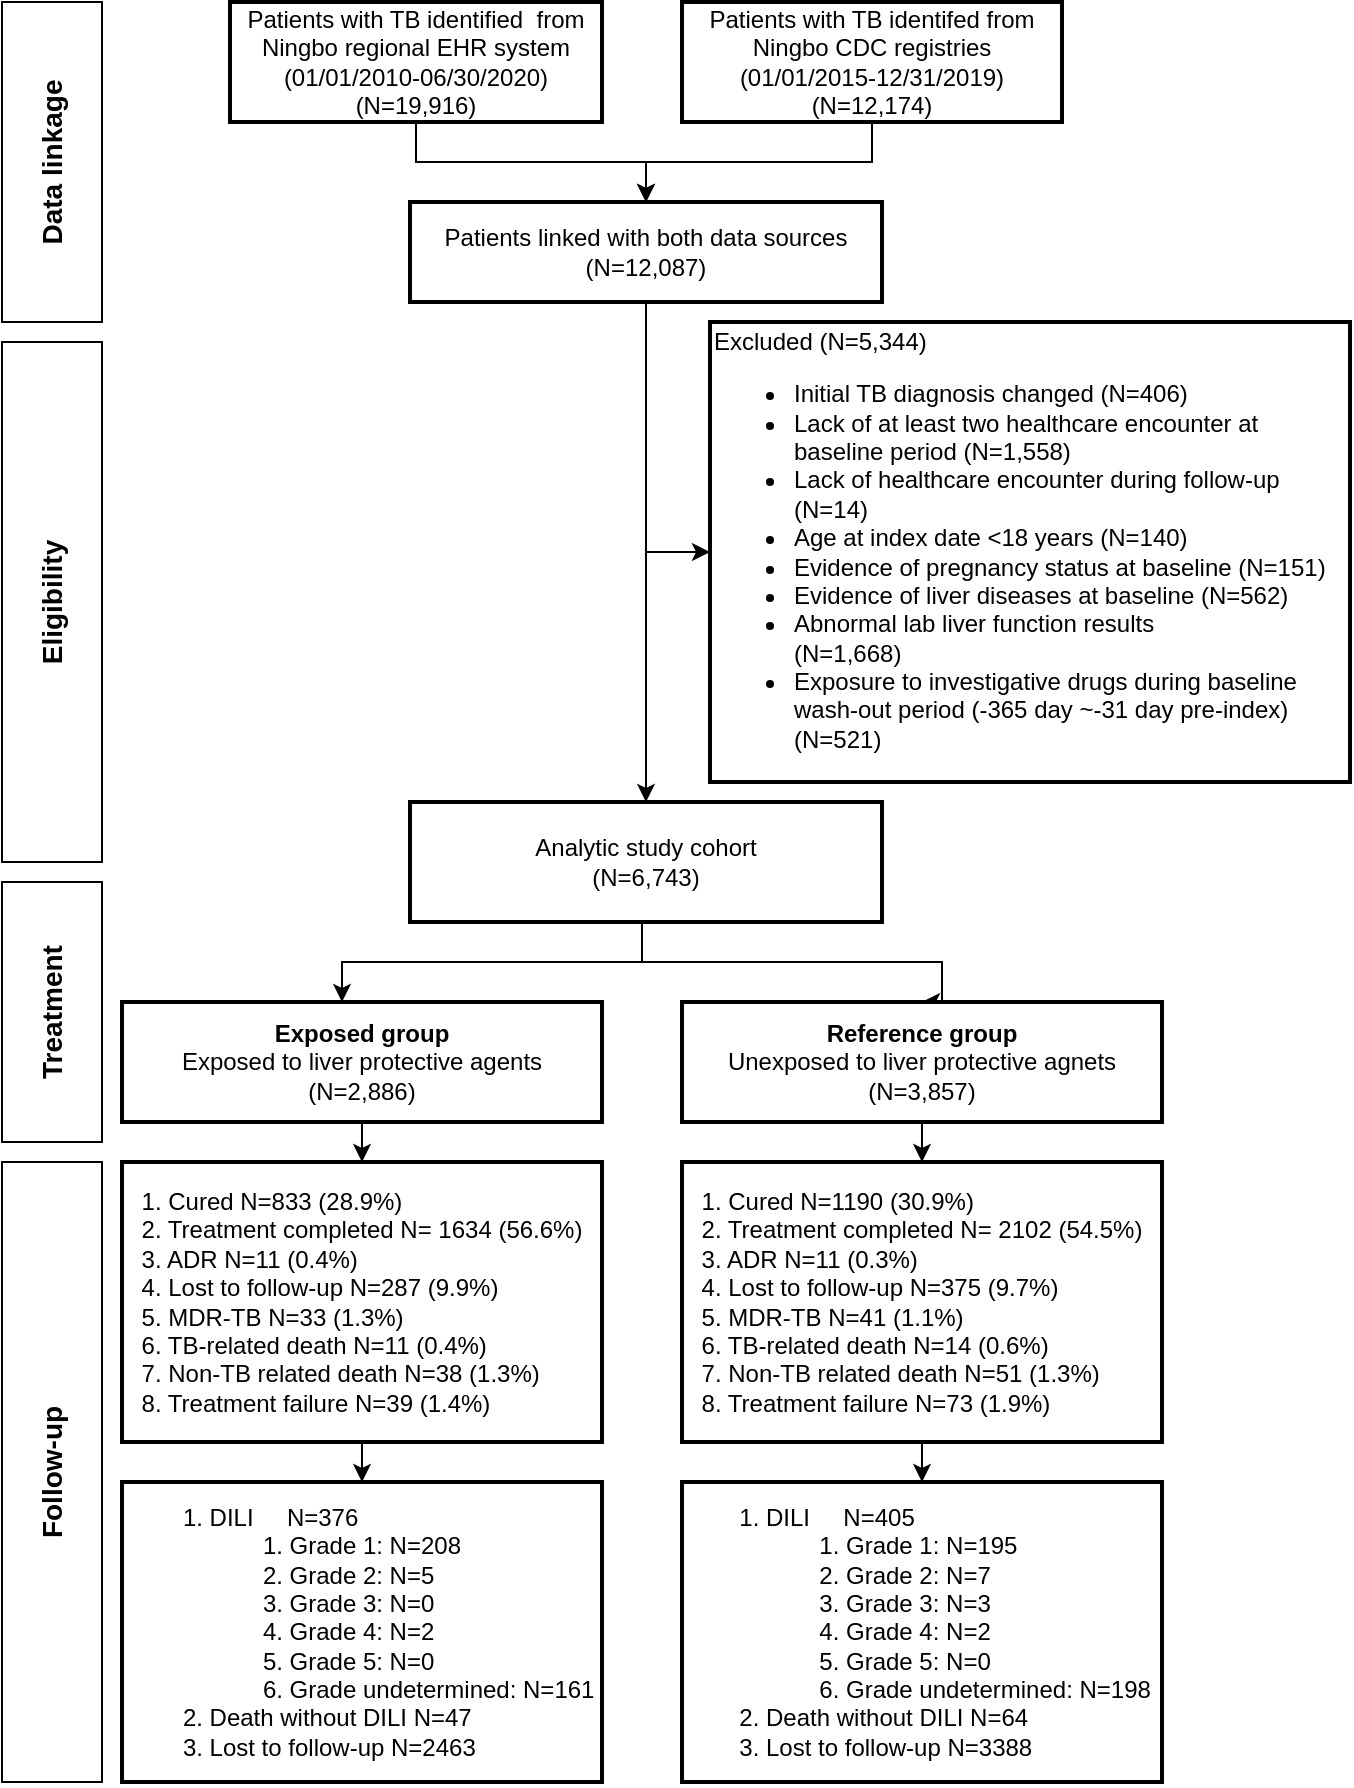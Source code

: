 <mxfile version="13.9.1" type="github">
  <diagram id="uHvE_O8O9B5TAk8AYGmk" name="Page-1">
    <mxGraphModel dx="1422" dy="763" grid="1" gridSize="10" guides="1" tooltips="1" connect="1" arrows="1" fold="1" page="1" pageScale="1" pageWidth="827" pageHeight="1169" math="0" shadow="0">
      <root>
        <mxCell id="0" />
        <mxCell id="1" parent="0" />
        <mxCell id="o0szKlHt9puFOY36pzJz-43" value="" style="edgeStyle=orthogonalEdgeStyle;rounded=0;orthogonalLoop=1;jettySize=auto;html=1;exitX=0.5;exitY=1;exitDx=0;exitDy=0;" parent="1" target="o0szKlHt9puFOY36pzJz-42" edge="1" source="3JXMQ5Bp0BYpiOlJHczw-12">
          <mxGeometry relative="1" as="geometry">
            <mxPoint x="340" y="510" as="sourcePoint" />
            <Array as="points">
              <mxPoint x="340" y="500" />
              <mxPoint x="340" y="520" />
              <mxPoint x="190" y="520" />
            </Array>
          </mxGeometry>
        </mxCell>
        <mxCell id="o0szKlHt9puFOY36pzJz-41" style="edgeStyle=orthogonalEdgeStyle;rounded=0;orthogonalLoop=1;jettySize=auto;html=1;exitX=0.5;exitY=1;exitDx=0;exitDy=0;entryX=0.5;entryY=0;entryDx=0;entryDy=0;" parent="1" target="JQ605SI2x8LaLIvw7eop-1" edge="1" source="3JXMQ5Bp0BYpiOlJHczw-12">
          <mxGeometry relative="1" as="geometry">
            <mxPoint x="340" y="520" as="sourcePoint" />
            <Array as="points">
              <mxPoint x="340" y="500" />
              <mxPoint x="340" y="520" />
              <mxPoint x="490" y="520" />
            </Array>
            <mxPoint x="500" y="540" as="targetPoint" />
          </mxGeometry>
        </mxCell>
        <mxCell id="JQ605SI2x8LaLIvw7eop-3" value="" style="edgeStyle=orthogonalEdgeStyle;rounded=0;orthogonalLoop=1;jettySize=auto;html=1;" parent="1" source="o0szKlHt9puFOY36pzJz-42" target="JQ605SI2x8LaLIvw7eop-2" edge="1">
          <mxGeometry relative="1" as="geometry" />
        </mxCell>
        <mxCell id="o0szKlHt9puFOY36pzJz-42" value="&lt;div&gt;&lt;b&gt;Exposed group&lt;/b&gt;&lt;/div&gt;&lt;div&gt;Exposed to liver protective agents&lt;/div&gt;&lt;div&gt;(N=2,886)&lt;br&gt;&lt;/div&gt;" style="rounded=0;whiteSpace=wrap;html=1;strokeWidth=2;" parent="1" vertex="1">
          <mxGeometry x="80" y="540" width="240" height="60" as="geometry" />
        </mxCell>
        <mxCell id="JQ605SI2x8LaLIvw7eop-9" value="" style="edgeStyle=orthogonalEdgeStyle;rounded=0;orthogonalLoop=1;jettySize=auto;html=1;entryX=0.5;entryY=0;entryDx=0;entryDy=0;" parent="1" source="JQ605SI2x8LaLIvw7eop-1" target="JQ605SI2x8LaLIvw7eop-8" edge="1">
          <mxGeometry relative="1" as="geometry" />
        </mxCell>
        <mxCell id="JQ605SI2x8LaLIvw7eop-1" value="&lt;div&gt;&lt;b&gt;Reference group&lt;/b&gt;&lt;/div&gt;&lt;div&gt;Unexposed to liver protective agnets&lt;/div&gt;&lt;div&gt;(N=3,857)&lt;br&gt;&lt;/div&gt;" style="rounded=0;whiteSpace=wrap;html=1;strokeWidth=2;" parent="1" vertex="1">
          <mxGeometry x="360" y="540" width="240" height="60" as="geometry" />
        </mxCell>
        <mxCell id="JQ605SI2x8LaLIvw7eop-11" value="" style="edgeStyle=orthogonalEdgeStyle;rounded=0;orthogonalLoop=1;jettySize=auto;html=1;" parent="1" source="JQ605SI2x8LaLIvw7eop-2" target="JQ605SI2x8LaLIvw7eop-10" edge="1">
          <mxGeometry relative="1" as="geometry" />
        </mxCell>
        <mxCell id="JQ605SI2x8LaLIvw7eop-2" value="&lt;div align=&quot;left&quot;&gt;1. Cured N=833 (28.9%)&lt;/div&gt;&lt;div align=&quot;left&quot;&gt;2. Treatment completed N= 1634 (56.6%)&lt;/div&gt;&lt;div align=&quot;left&quot;&gt;3. ADR N=11 (0.4%)&lt;/div&gt;&lt;div align=&quot;left&quot;&gt;4. Lost to follow-up N=287 (9.9%)&lt;/div&gt;&lt;div align=&quot;left&quot;&gt;5. MDR-TB N=33 (1.3%)&lt;/div&gt;&lt;div align=&quot;left&quot;&gt;6. TB-related death N=11 (0.4%)&lt;/div&gt;&lt;div align=&quot;left&quot;&gt;7. Non-TB related death N=38 (1.3%)&lt;/div&gt;&lt;div align=&quot;left&quot;&gt;8. Treatment failure N=39 (1.4%)&lt;/div&gt;" style="rounded=0;whiteSpace=wrap;html=1;strokeWidth=2;" parent="1" vertex="1">
          <mxGeometry x="80" y="620" width="240" height="140" as="geometry" />
        </mxCell>
        <mxCell id="JQ605SI2x8LaLIvw7eop-13" value="" style="edgeStyle=orthogonalEdgeStyle;rounded=0;orthogonalLoop=1;jettySize=auto;html=1;" parent="1" source="JQ605SI2x8LaLIvw7eop-8" target="JQ605SI2x8LaLIvw7eop-12" edge="1">
          <mxGeometry relative="1" as="geometry" />
        </mxCell>
        <mxCell id="JQ605SI2x8LaLIvw7eop-8" value="&lt;div align=&quot;left&quot;&gt;1. Cured N=1190 (30.9%)&lt;/div&gt;&lt;div align=&quot;left&quot;&gt;2. Treatment completed N= 2102 (54.5%)&lt;/div&gt;&lt;div align=&quot;left&quot;&gt;3. ADR N=11 (0.3%)&lt;/div&gt;&lt;div align=&quot;left&quot;&gt;4. Lost to follow-up N=375 (9.7%)&lt;/div&gt;&lt;div align=&quot;left&quot;&gt;5. MDR-TB N=41 (1.1%)&lt;/div&gt;&lt;div align=&quot;left&quot;&gt;6. TB-related death N=14 (0.6%)&lt;/div&gt;&lt;div align=&quot;left&quot;&gt;7. Non-TB related death N=51 (1.3%)&lt;/div&gt;&lt;div align=&quot;left&quot;&gt;8. Treatment failure N=73 (1.9%)&lt;/div&gt;" style="rounded=0;whiteSpace=wrap;html=1;strokeWidth=2;" parent="1" vertex="1">
          <mxGeometry x="360" y="620" width="240" height="140" as="geometry" />
        </mxCell>
        <mxCell id="JQ605SI2x8LaLIvw7eop-10" value="&lt;div align=&quot;left&quot;&gt;&lt;ol&gt;&lt;li&gt;DILI&amp;nbsp;&amp;nbsp;&amp;nbsp;&amp;nbsp; N=376&lt;/li&gt;&lt;ol&gt;&lt;li&gt;Grade 1: N=208&lt;/li&gt;&lt;li&gt;Grade 2: N=5&lt;/li&gt;&lt;li&gt;Grade 3: N=0&lt;/li&gt;&lt;li&gt;Grade 4: N=2&lt;/li&gt;&lt;li&gt;Grade 5: N=0&lt;/li&gt;&lt;li&gt;Grade undetermined: N=161&lt;br&gt;&lt;/li&gt;&lt;/ol&gt;&lt;li&gt;Death without DILI N=47&lt;/li&gt;&lt;li&gt;Lost to follow-up N=2463&lt;/li&gt;&lt;/ol&gt;&lt;/div&gt;" style="rounded=0;whiteSpace=wrap;html=1;strokeWidth=2;" parent="1" vertex="1">
          <mxGeometry x="80" y="780" width="240" height="150" as="geometry" />
        </mxCell>
        <mxCell id="JQ605SI2x8LaLIvw7eop-12" value="&lt;div align=&quot;left&quot;&gt;&lt;ol&gt;&lt;li&gt;DILI&amp;nbsp;&amp;nbsp;&amp;nbsp;&amp;nbsp; N=405&lt;/li&gt;&lt;ol&gt;&lt;li&gt;Grade 1: N=195&lt;/li&gt;&lt;li&gt;Grade 2: N=7&lt;/li&gt;&lt;li&gt;Grade 3: N=3&lt;/li&gt;&lt;li&gt;Grade 4: N=2&lt;/li&gt;&lt;li&gt;Grade 5: N=0&lt;/li&gt;&lt;li&gt;Grade undetermined: N=198&lt;br&gt;&lt;/li&gt;&lt;/ol&gt;&lt;li&gt;Death without DILI N=64&lt;/li&gt;&lt;li&gt;Lost to follow-up N=3388&lt;/li&gt;&lt;/ol&gt;&lt;/div&gt;" style="rounded=0;whiteSpace=wrap;html=1;strokeWidth=2;align=left;" parent="1" vertex="1">
          <mxGeometry x="360" y="780" width="240" height="150" as="geometry" />
        </mxCell>
        <mxCell id="3JXMQ5Bp0BYpiOlJHczw-1" value="&lt;font style=&quot;font-size: 14px&quot;&gt;&lt;b&gt;Eligibility&lt;/b&gt;&lt;/font&gt;" style="rounded=0;whiteSpace=wrap;html=1;horizontal=0;" vertex="1" parent="1">
          <mxGeometry x="20" y="210" width="50" height="260" as="geometry" />
        </mxCell>
        <mxCell id="3JXMQ5Bp0BYpiOlJHczw-2" value="&lt;font style=&quot;font-size: 14px&quot;&gt;&lt;b&gt;Data linkage&lt;/b&gt;&lt;/font&gt;" style="rounded=0;whiteSpace=wrap;html=1;horizontal=0;" vertex="1" parent="1">
          <mxGeometry x="20" y="40" width="50" height="160" as="geometry" />
        </mxCell>
        <mxCell id="3JXMQ5Bp0BYpiOlJHczw-3" value="&lt;b&gt;&lt;font style=&quot;font-size: 14px&quot;&gt;Follow-up&lt;/font&gt;&lt;/b&gt;" style="rounded=0;whiteSpace=wrap;html=1;horizontal=0;" vertex="1" parent="1">
          <mxGeometry x="20" y="620" width="50" height="310" as="geometry" />
        </mxCell>
        <mxCell id="3JXMQ5Bp0BYpiOlJHczw-4" style="edgeStyle=orthogonalEdgeStyle;rounded=0;orthogonalLoop=1;jettySize=auto;html=1;exitX=0.5;exitY=1;exitDx=0;exitDy=0;entryX=0.5;entryY=0;entryDx=0;entryDy=0;" edge="1" parent="1" source="3JXMQ5Bp0BYpiOlJHczw-5" target="3JXMQ5Bp0BYpiOlJHczw-10">
          <mxGeometry relative="1" as="geometry">
            <mxPoint x="334" y="140" as="targetPoint" />
            <mxPoint x="194" y="120" as="sourcePoint" />
          </mxGeometry>
        </mxCell>
        <mxCell id="3JXMQ5Bp0BYpiOlJHczw-5" value="&lt;div&gt;Patients with TB identified&amp;nbsp; from &lt;br&gt;&lt;/div&gt;&lt;div&gt;Ningbo regional EHR system&lt;br&gt;&lt;/div&gt;&lt;div&gt;(01/01/2010-06/30/2020)&lt;/div&gt;&lt;div&gt;&lt;div&gt;(N=19,916)&lt;/div&gt;&lt;/div&gt;" style="rounded=0;whiteSpace=wrap;html=1;strokeWidth=2;" vertex="1" parent="1">
          <mxGeometry x="134" y="40" width="186" height="60" as="geometry" />
        </mxCell>
        <mxCell id="3JXMQ5Bp0BYpiOlJHczw-6" style="edgeStyle=orthogonalEdgeStyle;rounded=0;orthogonalLoop=1;jettySize=auto;html=1;exitX=0.5;exitY=1;exitDx=0;exitDy=0;entryX=0.5;entryY=0;entryDx=0;entryDy=0;" edge="1" parent="1" source="3JXMQ5Bp0BYpiOlJHczw-7" target="3JXMQ5Bp0BYpiOlJHczw-10">
          <mxGeometry relative="1" as="geometry">
            <mxPoint x="334" y="140" as="targetPoint" />
          </mxGeometry>
        </mxCell>
        <mxCell id="3JXMQ5Bp0BYpiOlJHczw-7" value="&lt;div&gt;Patients with TB identifed from Ningbo CDC registries&lt;/div&gt;&lt;div&gt;(01/01/2015-12/31/2019)&lt;br&gt;&lt;/div&gt;&lt;div&gt;(N=12,174)&lt;br&gt;&lt;/div&gt;" style="rounded=0;whiteSpace=wrap;html=1;strokeWidth=2;" vertex="1" parent="1">
          <mxGeometry x="360" y="40" width="190" height="60" as="geometry" />
        </mxCell>
        <mxCell id="3JXMQ5Bp0BYpiOlJHczw-8" value="" style="edgeStyle=orthogonalEdgeStyle;rounded=0;orthogonalLoop=1;jettySize=auto;html=1;entryX=0.5;entryY=0;entryDx=0;entryDy=0;" edge="1" parent="1" source="3JXMQ5Bp0BYpiOlJHczw-10" target="3JXMQ5Bp0BYpiOlJHczw-12">
          <mxGeometry relative="1" as="geometry">
            <mxPoint x="334" y="240" as="targetPoint" />
          </mxGeometry>
        </mxCell>
        <mxCell id="3JXMQ5Bp0BYpiOlJHczw-9" style="edgeStyle=orthogonalEdgeStyle;rounded=0;orthogonalLoop=1;jettySize=auto;html=1;exitX=0.5;exitY=1;exitDx=0;exitDy=0;entryX=0;entryY=0.5;entryDx=0;entryDy=0;" edge="1" parent="1" source="3JXMQ5Bp0BYpiOlJHczw-10" target="3JXMQ5Bp0BYpiOlJHczw-11">
          <mxGeometry relative="1" as="geometry" />
        </mxCell>
        <mxCell id="3JXMQ5Bp0BYpiOlJHczw-10" value="&lt;div&gt;Patients linked with both data sources&lt;br&gt;&lt;/div&gt;&lt;div&gt;(N=12,087)&lt;br&gt;&lt;/div&gt;" style="rounded=0;whiteSpace=wrap;html=1;strokeWidth=2;" vertex="1" parent="1">
          <mxGeometry x="224" y="140" width="236" height="50" as="geometry" />
        </mxCell>
        <mxCell id="3JXMQ5Bp0BYpiOlJHczw-11" value="&lt;div align=&quot;left&quot;&gt;Excluded (N=5,344)&lt;/div&gt;&lt;ul&gt;&lt;li&gt;Initial TB diagnosis changed (N=406)&lt;/li&gt;&lt;li&gt;Lack of at least two healthcare encounter at baseline period (N=1,558)&lt;/li&gt;&lt;li&gt;Lack of healthcare encounter during follow-up (N=14)&lt;/li&gt;&lt;li&gt;Age at index date &amp;lt;18 years (N=140)&lt;/li&gt;&lt;li&gt;Evidence of pregnancy status at baseline (N=151)&lt;/li&gt;&lt;li&gt;Evidence of liver diseases at baseline (N=562)&lt;/li&gt;&lt;li&gt;Abnormal lab liver function results&lt;br&gt;(N=1,668)&lt;/li&gt;&lt;li&gt;Exposure to investigative drugs during baseline wash-out period (-365 day ~-31 day pre-index) (N=521)&lt;br&gt;&lt;/li&gt;&lt;/ul&gt;" style="rounded=0;whiteSpace=wrap;html=1;strokeWidth=2;align=left;" vertex="1" parent="1">
          <mxGeometry x="374" y="200" width="320" height="230" as="geometry" />
        </mxCell>
        <mxCell id="3JXMQ5Bp0BYpiOlJHczw-12" value="&lt;div&gt;Analytic study cohort&lt;br&gt;&lt;/div&gt;&lt;div&gt;(N=6,743)&lt;br&gt;&lt;/div&gt;" style="rounded=0;whiteSpace=wrap;html=1;strokeWidth=2;" vertex="1" parent="1">
          <mxGeometry x="224" y="440" width="236" height="60" as="geometry" />
        </mxCell>
        <mxCell id="3JXMQ5Bp0BYpiOlJHczw-13" value="&lt;b&gt;&lt;font style=&quot;font-size: 14px&quot;&gt;Treatment&lt;/font&gt;&lt;/b&gt;" style="rounded=0;whiteSpace=wrap;html=1;horizontal=0;" vertex="1" parent="1">
          <mxGeometry x="20" y="480" width="50" height="130" as="geometry" />
        </mxCell>
      </root>
    </mxGraphModel>
  </diagram>
</mxfile>
